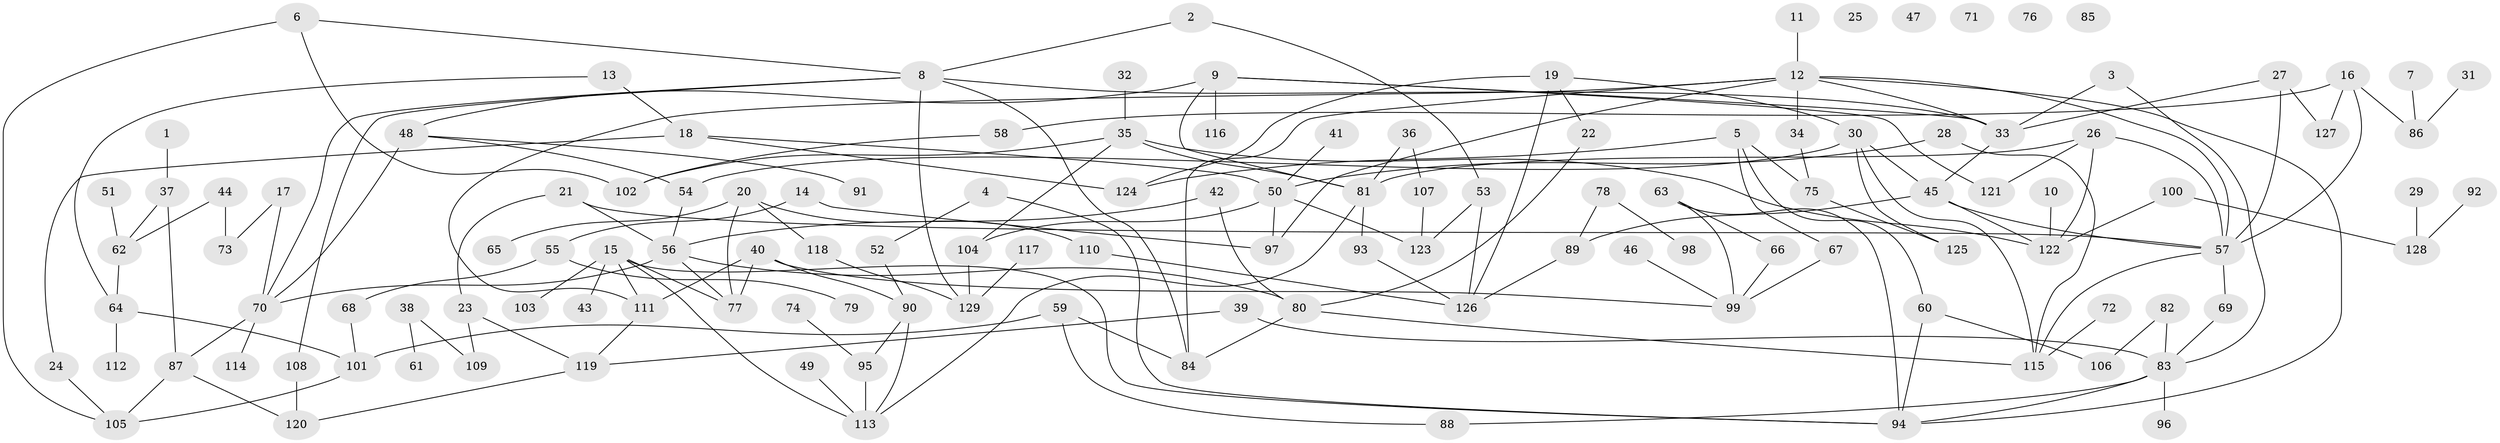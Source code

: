 // coarse degree distribution, {2: 0.15254237288135594, 11: 0.05084745762711865, 6: 0.06779661016949153, 3: 0.06779661016949153, 5: 0.0847457627118644, 1: 0.2711864406779661, 8: 0.03389830508474576, 4: 0.11864406779661017, 7: 0.06779661016949153, 0: 0.0847457627118644}
// Generated by graph-tools (version 1.1) at 2025/16/03/04/25 18:16:26]
// undirected, 129 vertices, 181 edges
graph export_dot {
graph [start="1"]
  node [color=gray90,style=filled];
  1;
  2;
  3;
  4;
  5;
  6;
  7;
  8;
  9;
  10;
  11;
  12;
  13;
  14;
  15;
  16;
  17;
  18;
  19;
  20;
  21;
  22;
  23;
  24;
  25;
  26;
  27;
  28;
  29;
  30;
  31;
  32;
  33;
  34;
  35;
  36;
  37;
  38;
  39;
  40;
  41;
  42;
  43;
  44;
  45;
  46;
  47;
  48;
  49;
  50;
  51;
  52;
  53;
  54;
  55;
  56;
  57;
  58;
  59;
  60;
  61;
  62;
  63;
  64;
  65;
  66;
  67;
  68;
  69;
  70;
  71;
  72;
  73;
  74;
  75;
  76;
  77;
  78;
  79;
  80;
  81;
  82;
  83;
  84;
  85;
  86;
  87;
  88;
  89;
  90;
  91;
  92;
  93;
  94;
  95;
  96;
  97;
  98;
  99;
  100;
  101;
  102;
  103;
  104;
  105;
  106;
  107;
  108;
  109;
  110;
  111;
  112;
  113;
  114;
  115;
  116;
  117;
  118;
  119;
  120;
  121;
  122;
  123;
  124;
  125;
  126;
  127;
  128;
  129;
  1 -- 37;
  2 -- 8;
  2 -- 53;
  3 -- 33;
  3 -- 83;
  4 -- 52;
  4 -- 94;
  5 -- 60;
  5 -- 67;
  5 -- 75;
  5 -- 124;
  6 -- 8;
  6 -- 102;
  6 -- 105;
  7 -- 86;
  8 -- 33;
  8 -- 70;
  8 -- 84;
  8 -- 108;
  8 -- 129;
  9 -- 33;
  9 -- 48;
  9 -- 81;
  9 -- 116;
  9 -- 121;
  10 -- 122;
  11 -- 12;
  12 -- 33;
  12 -- 34;
  12 -- 57;
  12 -- 84;
  12 -- 94;
  12 -- 97;
  12 -- 111;
  13 -- 18;
  13 -- 64;
  14 -- 55;
  14 -- 97;
  15 -- 43;
  15 -- 77;
  15 -- 94;
  15 -- 103;
  15 -- 111;
  15 -- 113;
  16 -- 57;
  16 -- 58;
  16 -- 86;
  16 -- 127;
  17 -- 70;
  17 -- 73;
  18 -- 24;
  18 -- 50;
  18 -- 124;
  19 -- 22;
  19 -- 30;
  19 -- 124;
  19 -- 126;
  20 -- 65;
  20 -- 77;
  20 -- 110;
  20 -- 118;
  21 -- 23;
  21 -- 56;
  21 -- 57;
  22 -- 80;
  23 -- 109;
  23 -- 119;
  24 -- 105;
  26 -- 57;
  26 -- 81;
  26 -- 121;
  26 -- 122;
  27 -- 33;
  27 -- 57;
  27 -- 127;
  28 -- 50;
  28 -- 115;
  29 -- 128;
  30 -- 45;
  30 -- 54;
  30 -- 115;
  30 -- 125;
  31 -- 86;
  32 -- 35;
  33 -- 45;
  34 -- 75;
  35 -- 81;
  35 -- 102;
  35 -- 104;
  35 -- 122;
  36 -- 81;
  36 -- 107;
  37 -- 62;
  37 -- 87;
  38 -- 61;
  38 -- 109;
  39 -- 83;
  39 -- 119;
  40 -- 77;
  40 -- 90;
  40 -- 99;
  40 -- 111;
  41 -- 50;
  42 -- 56;
  42 -- 80;
  44 -- 62;
  44 -- 73;
  45 -- 57;
  45 -- 89;
  45 -- 122;
  46 -- 99;
  48 -- 54;
  48 -- 70;
  48 -- 91;
  49 -- 113;
  50 -- 97;
  50 -- 104;
  50 -- 123;
  51 -- 62;
  52 -- 90;
  53 -- 123;
  53 -- 126;
  54 -- 56;
  55 -- 68;
  55 -- 79;
  56 -- 70;
  56 -- 77;
  56 -- 80;
  57 -- 69;
  57 -- 115;
  58 -- 102;
  59 -- 84;
  59 -- 88;
  59 -- 101;
  60 -- 94;
  60 -- 106;
  62 -- 64;
  63 -- 66;
  63 -- 94;
  63 -- 99;
  64 -- 101;
  64 -- 112;
  66 -- 99;
  67 -- 99;
  68 -- 101;
  69 -- 83;
  70 -- 87;
  70 -- 114;
  72 -- 115;
  74 -- 95;
  75 -- 125;
  78 -- 89;
  78 -- 98;
  80 -- 84;
  80 -- 115;
  81 -- 93;
  81 -- 113;
  82 -- 83;
  82 -- 106;
  83 -- 88;
  83 -- 94;
  83 -- 96;
  87 -- 105;
  87 -- 120;
  89 -- 126;
  90 -- 95;
  90 -- 113;
  92 -- 128;
  93 -- 126;
  95 -- 113;
  100 -- 122;
  100 -- 128;
  101 -- 105;
  104 -- 129;
  107 -- 123;
  108 -- 120;
  110 -- 126;
  111 -- 119;
  117 -- 129;
  118 -- 129;
  119 -- 120;
}
